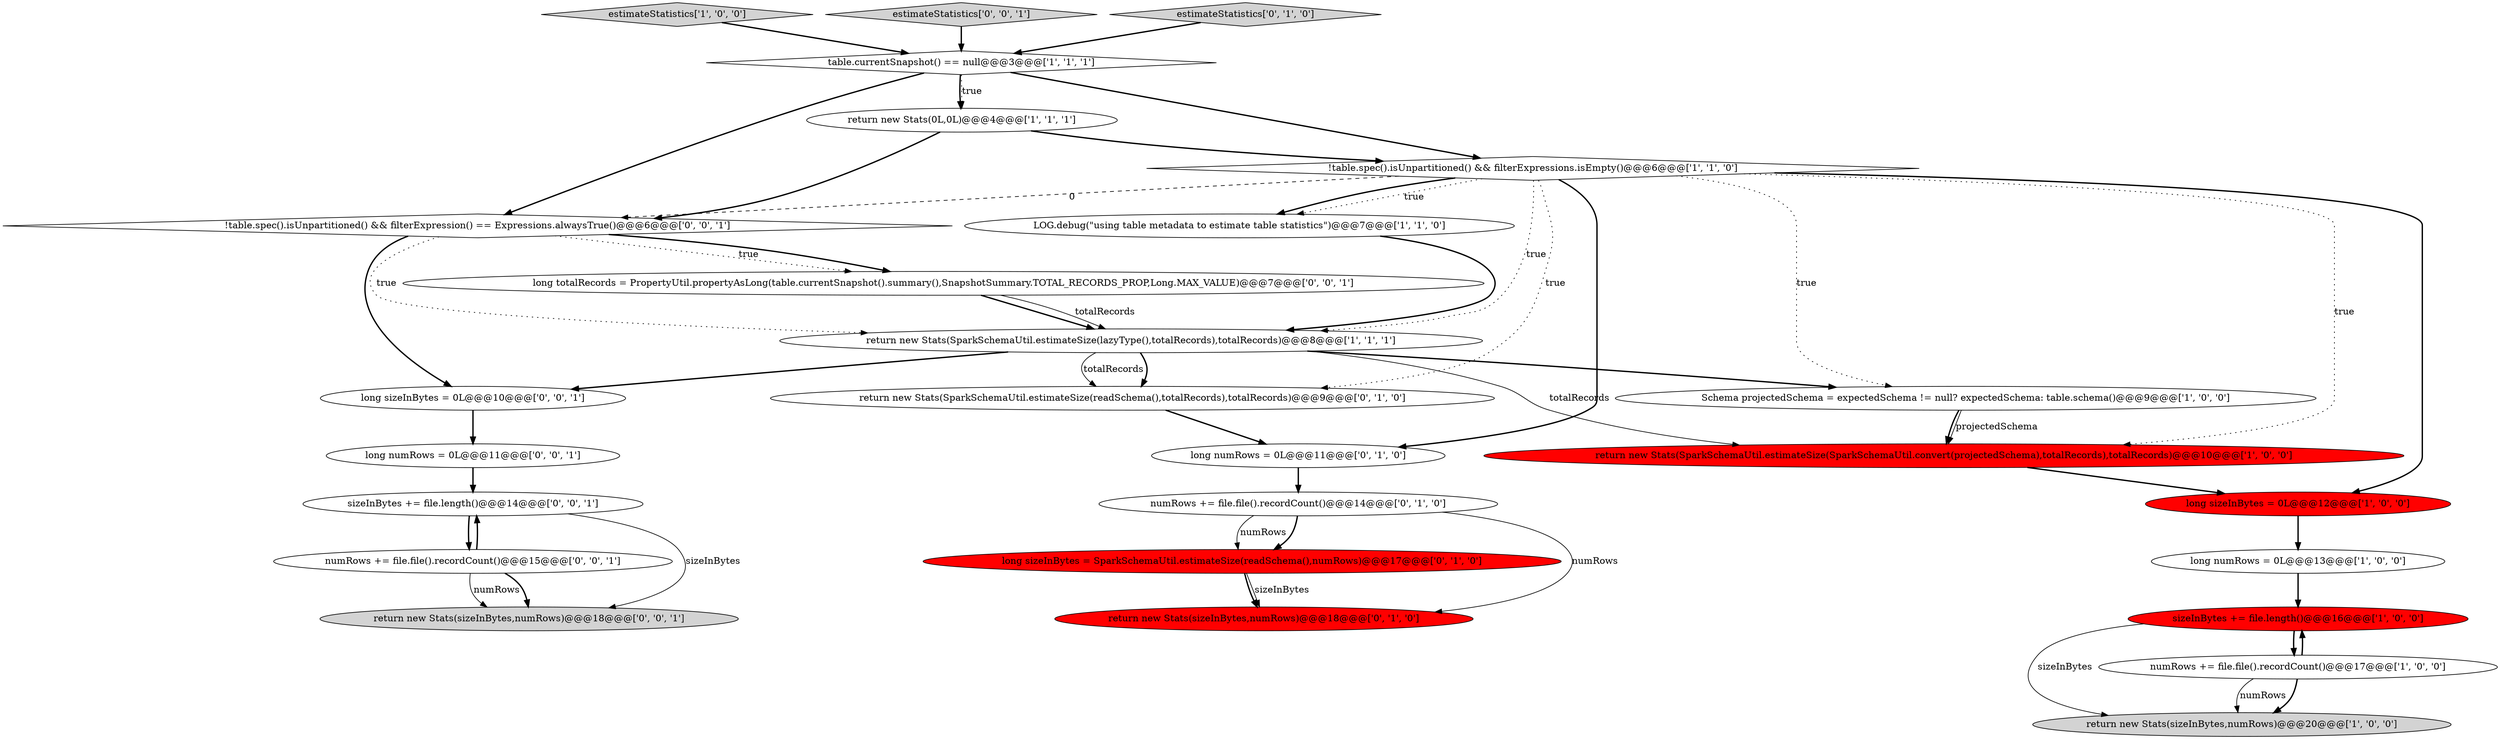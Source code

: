 digraph {
8 [style = filled, label = "return new Stats(SparkSchemaUtil.estimateSize(SparkSchemaUtil.convert(projectedSchema),totalRecords),totalRecords)@@@10@@@['1', '0', '0']", fillcolor = red, shape = ellipse image = "AAA1AAABBB1BBB"];
12 [style = filled, label = "long numRows = 0L@@@13@@@['1', '0', '0']", fillcolor = white, shape = ellipse image = "AAA0AAABBB1BBB"];
19 [style = filled, label = "long totalRecords = PropertyUtil.propertyAsLong(table.currentSnapshot().summary(),SnapshotSummary.TOTAL_RECORDS_PROP,Long.MAX_VALUE)@@@7@@@['0', '0', '1']", fillcolor = white, shape = ellipse image = "AAA0AAABBB3BBB"];
3 [style = filled, label = "estimateStatistics['1', '0', '0']", fillcolor = lightgray, shape = diamond image = "AAA0AAABBB1BBB"];
20 [style = filled, label = "long sizeInBytes = 0L@@@10@@@['0', '0', '1']", fillcolor = white, shape = ellipse image = "AAA0AAABBB3BBB"];
18 [style = filled, label = "numRows += file.file().recordCount()@@@14@@@['0', '1', '0']", fillcolor = white, shape = ellipse image = "AAA0AAABBB2BBB"];
2 [style = filled, label = "long sizeInBytes = 0L@@@12@@@['1', '0', '0']", fillcolor = red, shape = ellipse image = "AAA1AAABBB1BBB"];
17 [style = filled, label = "long numRows = 0L@@@11@@@['0', '1', '0']", fillcolor = white, shape = ellipse image = "AAA0AAABBB2BBB"];
21 [style = filled, label = "sizeInBytes += file.length()@@@14@@@['0', '0', '1']", fillcolor = white, shape = ellipse image = "AAA0AAABBB3BBB"];
10 [style = filled, label = "return new Stats(SparkSchemaUtil.estimateSize(lazyType(),totalRecords),totalRecords)@@@8@@@['1', '1', '1']", fillcolor = white, shape = ellipse image = "AAA0AAABBB1BBB"];
11 [style = filled, label = "Schema projectedSchema = expectedSchema != null? expectedSchema: table.schema()@@@9@@@['1', '0', '0']", fillcolor = white, shape = ellipse image = "AAA0AAABBB1BBB"];
24 [style = filled, label = "estimateStatistics['0', '0', '1']", fillcolor = lightgray, shape = diamond image = "AAA0AAABBB3BBB"];
9 [style = filled, label = "sizeInBytes += file.length()@@@16@@@['1', '0', '0']", fillcolor = red, shape = ellipse image = "AAA1AAABBB1BBB"];
23 [style = filled, label = "return new Stats(sizeInBytes,numRows)@@@18@@@['0', '0', '1']", fillcolor = lightgray, shape = ellipse image = "AAA0AAABBB3BBB"];
0 [style = filled, label = "numRows += file.file().recordCount()@@@17@@@['1', '0', '0']", fillcolor = white, shape = ellipse image = "AAA0AAABBB1BBB"];
6 [style = filled, label = "return new Stats(sizeInBytes,numRows)@@@20@@@['1', '0', '0']", fillcolor = lightgray, shape = ellipse image = "AAA0AAABBB1BBB"];
7 [style = filled, label = "table.currentSnapshot() == null@@@3@@@['1', '1', '1']", fillcolor = white, shape = diamond image = "AAA0AAABBB1BBB"];
1 [style = filled, label = "return new Stats(0L,0L)@@@4@@@['1', '1', '1']", fillcolor = white, shape = ellipse image = "AAA0AAABBB1BBB"];
4 [style = filled, label = "!table.spec().isUnpartitioned() && filterExpressions.isEmpty()@@@6@@@['1', '1', '0']", fillcolor = white, shape = diamond image = "AAA0AAABBB1BBB"];
15 [style = filled, label = "return new Stats(sizeInBytes,numRows)@@@18@@@['0', '1', '0']", fillcolor = red, shape = ellipse image = "AAA1AAABBB2BBB"];
16 [style = filled, label = "return new Stats(SparkSchemaUtil.estimateSize(readSchema(),totalRecords),totalRecords)@@@9@@@['0', '1', '0']", fillcolor = white, shape = ellipse image = "AAA0AAABBB2BBB"];
25 [style = filled, label = "long numRows = 0L@@@11@@@['0', '0', '1']", fillcolor = white, shape = ellipse image = "AAA0AAABBB3BBB"];
13 [style = filled, label = "long sizeInBytes = SparkSchemaUtil.estimateSize(readSchema(),numRows)@@@17@@@['0', '1', '0']", fillcolor = red, shape = ellipse image = "AAA1AAABBB2BBB"];
22 [style = filled, label = "!table.spec().isUnpartitioned() && filterExpression() == Expressions.alwaysTrue()@@@6@@@['0', '0', '1']", fillcolor = white, shape = diamond image = "AAA0AAABBB3BBB"];
5 [style = filled, label = "LOG.debug(\"using table metadata to estimate table statistics\")@@@7@@@['1', '1', '0']", fillcolor = white, shape = ellipse image = "AAA0AAABBB1BBB"];
26 [style = filled, label = "numRows += file.file().recordCount()@@@15@@@['0', '0', '1']", fillcolor = white, shape = ellipse image = "AAA0AAABBB3BBB"];
14 [style = filled, label = "estimateStatistics['0', '1', '0']", fillcolor = lightgray, shape = diamond image = "AAA0AAABBB2BBB"];
4->5 [style = dotted, label="true"];
5->10 [style = bold, label=""];
1->4 [style = bold, label=""];
0->9 [style = bold, label=""];
10->20 [style = bold, label=""];
22->10 [style = dotted, label="true"];
22->19 [style = dotted, label="true"];
7->1 [style = bold, label=""];
9->0 [style = bold, label=""];
4->17 [style = bold, label=""];
22->19 [style = bold, label=""];
0->6 [style = bold, label=""];
4->10 [style = dotted, label="true"];
26->23 [style = solid, label="numRows"];
4->8 [style = dotted, label="true"];
4->11 [style = dotted, label="true"];
19->10 [style = bold, label=""];
4->2 [style = bold, label=""];
7->4 [style = bold, label=""];
16->17 [style = bold, label=""];
13->15 [style = solid, label="sizeInBytes"];
4->22 [style = dashed, label="0"];
12->9 [style = bold, label=""];
20->25 [style = bold, label=""];
0->6 [style = solid, label="numRows"];
2->12 [style = bold, label=""];
14->7 [style = bold, label=""];
26->21 [style = bold, label=""];
1->22 [style = bold, label=""];
7->22 [style = bold, label=""];
21->26 [style = bold, label=""];
10->16 [style = bold, label=""];
8->2 [style = bold, label=""];
3->7 [style = bold, label=""];
22->20 [style = bold, label=""];
18->15 [style = solid, label="numRows"];
26->23 [style = bold, label=""];
10->8 [style = solid, label="totalRecords"];
9->6 [style = solid, label="sizeInBytes"];
18->13 [style = bold, label=""];
10->16 [style = solid, label="totalRecords"];
11->8 [style = bold, label=""];
19->10 [style = solid, label="totalRecords"];
4->16 [style = dotted, label="true"];
13->15 [style = bold, label=""];
11->8 [style = solid, label="projectedSchema"];
21->23 [style = solid, label="sizeInBytes"];
7->1 [style = dotted, label="true"];
24->7 [style = bold, label=""];
18->13 [style = solid, label="numRows"];
4->5 [style = bold, label=""];
17->18 [style = bold, label=""];
25->21 [style = bold, label=""];
10->11 [style = bold, label=""];
}
